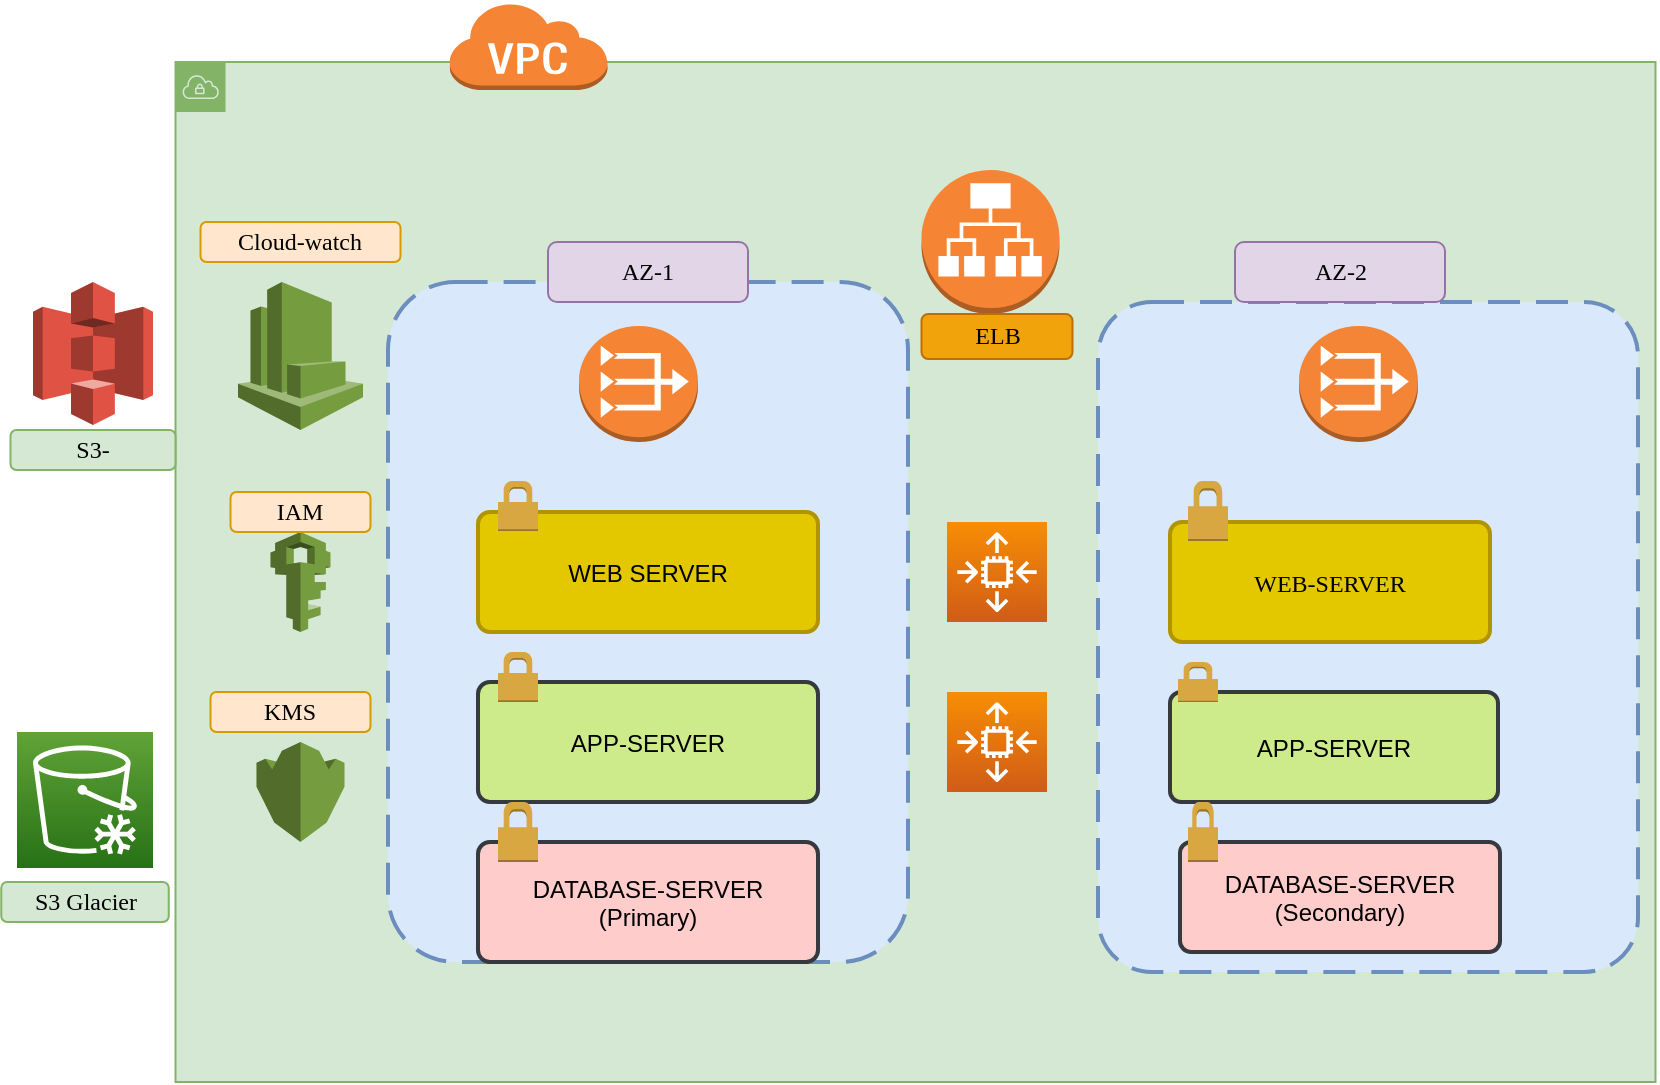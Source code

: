 <mxfile version="17.3.0" type="github">
  <diagram id="E1khFoBKNFC2EEJ2y39V" name="Page-1">
    <mxGraphModel dx="946" dy="1550" grid="1" gridSize="10" guides="1" tooltips="1" connect="1" arrows="1" fold="1" page="1" pageScale="1" pageWidth="850" pageHeight="1100" math="0" shadow="0">
      <root>
        <mxCell id="0" />
        <mxCell id="1" parent="0" />
        <mxCell id="tHmxQ9E9GLZm-GSV-ONZ-29" value="" style="sketch=0;outlineConnect=0;html=1;whiteSpace=wrap;fontSize=12;fontStyle=0;shape=mxgraph.aws4.group;grIcon=mxgraph.aws4.group_vpc;strokeColor=#82b366;fillColor=#d5e8d4;verticalAlign=top;align=left;spacingLeft=30;dashed=0;" parent="1" vertex="1">
          <mxGeometry x="88.75" y="20" width="740" height="510" as="geometry" />
        </mxCell>
        <mxCell id="tHmxQ9E9GLZm-GSV-ONZ-30" value="" style="outlineConnect=0;dashed=0;verticalLabelPosition=bottom;verticalAlign=top;align=center;html=1;shape=mxgraph.aws3.virtual_private_cloud;fillColor=#F58534;gradientColor=none;" parent="1" vertex="1">
          <mxGeometry x="225.25" y="-10" width="79.5" height="44" as="geometry" />
        </mxCell>
        <mxCell id="tHmxQ9E9GLZm-GSV-ONZ-31" value="" style="rounded=1;arcSize=13;dashed=1;strokeColor=#6c8ebf;fillColor=#dae8fc;dashPattern=8 4;strokeWidth=2;fontFamily=Verdana;" parent="1" vertex="1">
          <mxGeometry x="195" y="130" width="260" height="340" as="geometry" />
        </mxCell>
        <mxCell id="tHmxQ9E9GLZm-GSV-ONZ-32" value="" style="rounded=1;arcSize=10;dashed=1;strokeColor=#6c8ebf;fillColor=#dae8fc;dashPattern=8 4;strokeWidth=2;" parent="1" vertex="1">
          <mxGeometry x="550" y="140" width="270" height="335" as="geometry" />
        </mxCell>
        <mxCell id="tHmxQ9E9GLZm-GSV-ONZ-33" value="WEB SERVER" style="rounded=1;arcSize=10;dashed=0;fillColor=#e3c800;strokeWidth=2;fontColor=#000000;strokeColor=#B09500;" parent="1" vertex="1">
          <mxGeometry x="240" y="245" width="170" height="60" as="geometry" />
        </mxCell>
        <mxCell id="tHmxQ9E9GLZm-GSV-ONZ-34" value="" style="dashed=0;html=1;shape=mxgraph.aws3.permissions;fillColor=#D9A741;gradientColor=none;dashed=0;" parent="1" vertex="1">
          <mxGeometry x="250" y="229.5" width="20" height="25" as="geometry" />
        </mxCell>
        <mxCell id="tHmxQ9E9GLZm-GSV-ONZ-36" value="APP-SERVER" style="rounded=1;arcSize=10;dashed=0;strokeWidth=2;fillColor=#cdeb8b;strokeColor=#36393d;" parent="1" vertex="1">
          <mxGeometry x="240" y="330" width="170" height="60" as="geometry" />
        </mxCell>
        <mxCell id="tHmxQ9E9GLZm-GSV-ONZ-37" value="" style="dashed=0;html=1;shape=mxgraph.aws3.permissions;fillColor=#D9A741;gradientColor=none;dashed=0;" parent="1" vertex="1">
          <mxGeometry x="250" y="315" width="20" height="25" as="geometry" />
        </mxCell>
        <mxCell id="tHmxQ9E9GLZm-GSV-ONZ-39" value="DATABASE-SERVER&#xa;(Primary)" style="rounded=1;arcSize=10;dashed=0;fillColor=#ffcccc;strokeWidth=2;strokeColor=#36393d;" parent="1" vertex="1">
          <mxGeometry x="240" y="410" width="170" height="60" as="geometry" />
        </mxCell>
        <mxCell id="tHmxQ9E9GLZm-GSV-ONZ-40" value="" style="dashed=0;html=1;shape=mxgraph.aws3.permissions;fillColor=#D9A741;gradientColor=none;dashed=0;" parent="1" vertex="1">
          <mxGeometry x="250" y="390" width="20" height="30" as="geometry" />
        </mxCell>
        <mxCell id="tHmxQ9E9GLZm-GSV-ONZ-42" value="WEB-SERVER" style="rounded=1;arcSize=10;dashed=0;fillColor=#e3c800;strokeWidth=2;fontFamily=Times New Roman;fontColor=#000000;strokeColor=#B09500;" parent="1" vertex="1">
          <mxGeometry x="586" y="250" width="160" height="60" as="geometry" />
        </mxCell>
        <mxCell id="tHmxQ9E9GLZm-GSV-ONZ-43" value="" style="dashed=0;html=1;shape=mxgraph.aws3.permissions;fillColor=#D9A741;gradientColor=none;dashed=0;" parent="1" vertex="1">
          <mxGeometry x="595" y="229.5" width="20" height="30" as="geometry" />
        </mxCell>
        <mxCell id="tHmxQ9E9GLZm-GSV-ONZ-44" value="APP-SERVER" style="rounded=1;arcSize=10;dashed=0;fillColor=#cdeb8b;strokeWidth=2;strokeColor=#36393d;" parent="1" vertex="1">
          <mxGeometry x="586" y="335" width="164" height="55" as="geometry" />
        </mxCell>
        <mxCell id="tHmxQ9E9GLZm-GSV-ONZ-45" value="" style="dashed=0;html=1;shape=mxgraph.aws3.permissions;fillColor=#D9A741;gradientColor=none;dashed=0;" parent="1" vertex="1">
          <mxGeometry x="590" y="320" width="20" height="20" as="geometry" />
        </mxCell>
        <mxCell id="tHmxQ9E9GLZm-GSV-ONZ-46" value="DATABASE-SERVER&#xa;(Secondary)" style="rounded=1;arcSize=10;dashed=0;fillColor=#ffcccc;strokeWidth=2;strokeColor=#36393d;" parent="1" vertex="1">
          <mxGeometry x="591" y="410" width="160" height="55" as="geometry" />
        </mxCell>
        <mxCell id="tHmxQ9E9GLZm-GSV-ONZ-47" value="" style="dashed=0;html=1;shape=mxgraph.aws3.permissions;fillColor=#D9A741;gradientColor=none;dashed=0;" parent="1" vertex="1">
          <mxGeometry x="595" y="390" width="15" height="30" as="geometry" />
        </mxCell>
        <mxCell id="tHmxQ9E9GLZm-GSV-ONZ-49" value="" style="outlineConnect=0;dashed=0;verticalLabelPosition=bottom;verticalAlign=top;align=center;html=1;shape=mxgraph.aws3.application_load_balancer;fillColor=#F58534;gradientColor=none;" parent="1" vertex="1">
          <mxGeometry x="461.75" y="74" width="69" height="72" as="geometry" />
        </mxCell>
        <mxCell id="tHmxQ9E9GLZm-GSV-ONZ-50" value="" style="outlineConnect=0;dashed=0;verticalLabelPosition=bottom;verticalAlign=top;align=center;html=1;shape=mxgraph.aws3.s3;fillColor=#E05243;gradientColor=none;" parent="1" vertex="1">
          <mxGeometry x="17.5" y="130" width="60" height="71.5" as="geometry" />
        </mxCell>
        <mxCell id="tHmxQ9E9GLZm-GSV-ONZ-51" value="" style="sketch=0;points=[[0,0,0],[0.25,0,0],[0.5,0,0],[0.75,0,0],[1,0,0],[0,1,0],[0.25,1,0],[0.5,1,0],[0.75,1,0],[1,1,0],[0,0.25,0],[0,0.5,0],[0,0.75,0],[1,0.25,0],[1,0.5,0],[1,0.75,0]];outlineConnect=0;fontColor=#232F3E;gradientColor=#60A337;gradientDirection=north;fillColor=#277116;strokeColor=#ffffff;dashed=0;verticalLabelPosition=bottom;verticalAlign=top;align=center;html=1;fontSize=12;fontStyle=0;aspect=fixed;shape=mxgraph.aws4.resourceIcon;resIcon=mxgraph.aws4.glacier;" parent="1" vertex="1">
          <mxGeometry x="9.5" y="355" width="68" height="68" as="geometry" />
        </mxCell>
        <mxCell id="tHmxQ9E9GLZm-GSV-ONZ-55" value="" style="outlineConnect=0;dashed=0;verticalLabelPosition=bottom;verticalAlign=top;align=center;html=1;shape=mxgraph.aws3.cloudwatch;fillColor=#759C3E;gradientColor=none;" parent="1" vertex="1">
          <mxGeometry x="120" y="130" width="62.5" height="74" as="geometry" />
        </mxCell>
        <mxCell id="tHmxQ9E9GLZm-GSV-ONZ-56" value="" style="outlineConnect=0;dashed=0;verticalLabelPosition=bottom;verticalAlign=top;align=center;html=1;shape=mxgraph.aws3.iam;fillColor=#759C3E;gradientColor=none;" parent="1" vertex="1">
          <mxGeometry x="136.25" y="255" width="30" height="50" as="geometry" />
        </mxCell>
        <mxCell id="tHmxQ9E9GLZm-GSV-ONZ-57" value="" style="outlineConnect=0;dashed=0;verticalLabelPosition=bottom;verticalAlign=top;align=center;html=1;shape=mxgraph.aws3.kms;fillColor=#759C3E;gradientColor=none;" parent="1" vertex="1">
          <mxGeometry x="129.25" y="360" width="44" height="50" as="geometry" />
        </mxCell>
        <mxCell id="dVs6kYJUzrnwVYQAE8LV-2" value="S3-" style="rounded=1;whiteSpace=wrap;html=1;fontFamily=Verdana;fillColor=#d5e8d4;strokeColor=#82b366;" vertex="1" parent="1">
          <mxGeometry x="6.25" y="204" width="82.5" height="20" as="geometry" />
        </mxCell>
        <mxCell id="dVs6kYJUzrnwVYQAE8LV-4" value="Cloud-watch" style="rounded=1;whiteSpace=wrap;html=1;fontFamily=Verdana;fillColor=#ffe6cc;strokeColor=#d79b00;" vertex="1" parent="1">
          <mxGeometry x="101.25" y="100" width="100" height="20" as="geometry" />
        </mxCell>
        <mxCell id="dVs6kYJUzrnwVYQAE8LV-5" value="IAM" style="rounded=1;whiteSpace=wrap;html=1;fontFamily=Verdana;fillColor=#ffe6cc;strokeColor=#d79b00;" vertex="1" parent="1">
          <mxGeometry x="116.25" y="235" width="70" height="20" as="geometry" />
        </mxCell>
        <mxCell id="dVs6kYJUzrnwVYQAE8LV-6" value="KMS" style="rounded=1;whiteSpace=wrap;html=1;fontFamily=Verdana;fillColor=#ffe6cc;strokeColor=#d79b00;" vertex="1" parent="1">
          <mxGeometry x="106.25" y="335" width="80" height="20" as="geometry" />
        </mxCell>
        <mxCell id="dVs6kYJUzrnwVYQAE8LV-14" value="AZ-1" style="rounded=1;whiteSpace=wrap;html=1;fontFamily=Verdana;fillColor=#e1d5e7;strokeColor=#9673a6;" vertex="1" parent="1">
          <mxGeometry x="275" y="110" width="100" height="30" as="geometry" />
        </mxCell>
        <mxCell id="dVs6kYJUzrnwVYQAE8LV-15" value="AZ-2" style="rounded=1;whiteSpace=wrap;html=1;fontFamily=Verdana;fillColor=#e1d5e7;strokeColor=#9673a6;" vertex="1" parent="1">
          <mxGeometry x="618.5" y="110" width="105" height="30" as="geometry" />
        </mxCell>
        <mxCell id="dVs6kYJUzrnwVYQAE8LV-16" value="ELB" style="rounded=1;whiteSpace=wrap;html=1;fontFamily=Verdana;fillColor=#f0a30a;fontColor=#000000;strokeColor=#BD7000;" vertex="1" parent="1">
          <mxGeometry x="461.75" y="146" width="75.5" height="22.5" as="geometry" />
        </mxCell>
        <mxCell id="dVs6kYJUzrnwVYQAE8LV-17" value="S3 Glacier" style="rounded=1;whiteSpace=wrap;html=1;fontFamily=Verdana;fillColor=#d5e8d4;strokeColor=#82b366;" vertex="1" parent="1">
          <mxGeometry x="1.63" y="430" width="83.75" height="20" as="geometry" />
        </mxCell>
        <mxCell id="dVs6kYJUzrnwVYQAE8LV-22" value="" style="sketch=0;points=[[0,0,0],[0.25,0,0],[0.5,0,0],[0.75,0,0],[1,0,0],[0,1,0],[0.25,1,0],[0.5,1,0],[0.75,1,0],[1,1,0],[0,0.25,0],[0,0.5,0],[0,0.75,0],[1,0.25,0],[1,0.5,0],[1,0.75,0]];outlineConnect=0;fontColor=#232F3E;gradientColor=#F78E04;gradientDirection=north;fillColor=#D05C17;strokeColor=#ffffff;dashed=0;verticalLabelPosition=bottom;verticalAlign=top;align=center;html=1;fontSize=12;fontStyle=0;aspect=fixed;shape=mxgraph.aws4.resourceIcon;resIcon=mxgraph.aws4.auto_scaling2;fontFamily=Verdana;" vertex="1" parent="1">
          <mxGeometry x="474.5" y="250" width="50" height="50" as="geometry" />
        </mxCell>
        <mxCell id="dVs6kYJUzrnwVYQAE8LV-23" value="" style="sketch=0;points=[[0,0,0],[0.25,0,0],[0.5,0,0],[0.75,0,0],[1,0,0],[0,1,0],[0.25,1,0],[0.5,1,0],[0.75,1,0],[1,1,0],[0,0.25,0],[0,0.5,0],[0,0.75,0],[1,0.25,0],[1,0.5,0],[1,0.75,0]];outlineConnect=0;fontColor=#232F3E;gradientColor=#F78E04;gradientDirection=north;fillColor=#D05C17;strokeColor=#ffffff;dashed=0;verticalLabelPosition=bottom;verticalAlign=top;align=center;html=1;fontSize=12;fontStyle=0;aspect=fixed;shape=mxgraph.aws4.resourceIcon;resIcon=mxgraph.aws4.auto_scaling2;fontFamily=Verdana;" vertex="1" parent="1">
          <mxGeometry x="474.5" y="335" width="50" height="50" as="geometry" />
        </mxCell>
        <mxCell id="dVs6kYJUzrnwVYQAE8LV-27" value="" style="outlineConnect=0;dashed=0;verticalLabelPosition=bottom;verticalAlign=top;align=center;html=1;shape=mxgraph.aws3.vpc_nat_gateway;fillColor=#F58536;gradientColor=none;fontFamily=Verdana;" vertex="1" parent="1">
          <mxGeometry x="650.5" y="152" width="59.5" height="58" as="geometry" />
        </mxCell>
        <mxCell id="dVs6kYJUzrnwVYQAE8LV-28" value="" style="outlineConnect=0;dashed=0;verticalLabelPosition=bottom;verticalAlign=top;align=center;html=1;shape=mxgraph.aws3.vpc_nat_gateway;fillColor=#F58534;gradientColor=none;fontFamily=Verdana;" vertex="1" parent="1">
          <mxGeometry x="290.5" y="152" width="59.5" height="58" as="geometry" />
        </mxCell>
      </root>
    </mxGraphModel>
  </diagram>
</mxfile>
